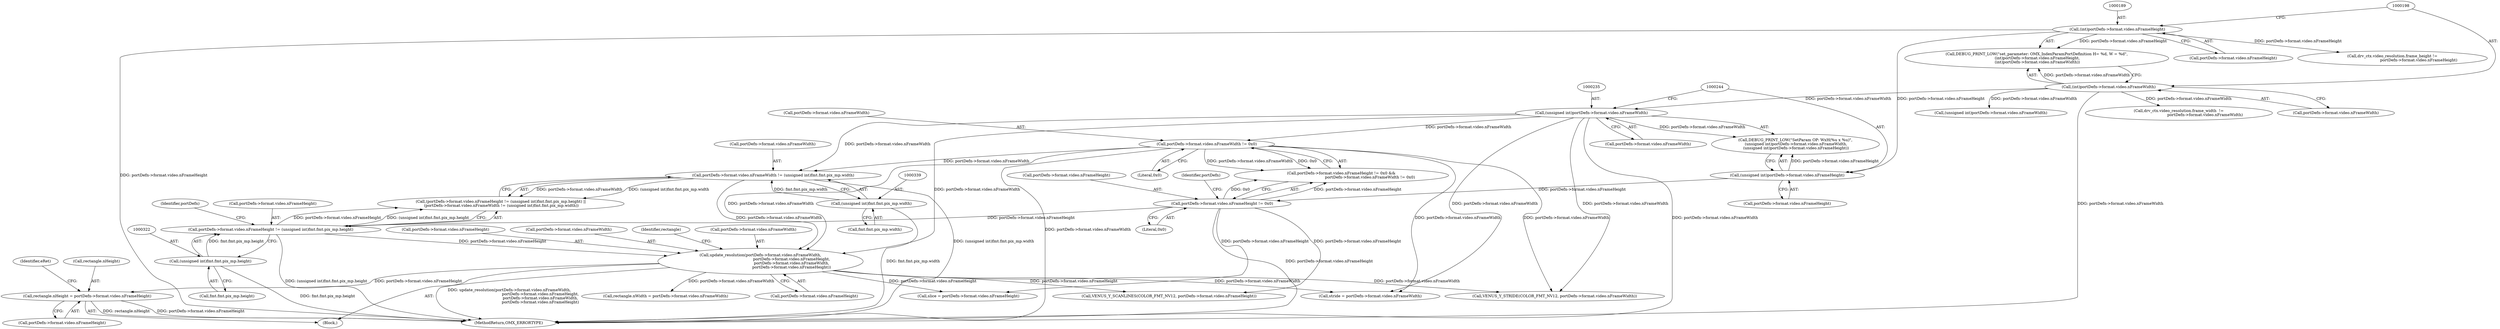 digraph "0_Android_46e305be6e670a5a0041b0b4861122a0f1aabefa_2@pointer" {
"1000401" [label="(Call,rectangle.nHeight = portDefn->format.video.nFrameHeight)"];
"1000351" [label="(Call,update_resolution(portDefn->format.video.nFrameWidth,\n                                                   portDefn->format.video.nFrameHeight,\n                                                   portDefn->format.video.nFrameWidth,\n                                                   portDefn->format.video.nFrameHeight))"];
"1000330" [label="(Call,portDefn->format.video.nFrameWidth != (unsigned int)fmt.fmt.pix_mp.width)"];
"1000234" [label="(Call,(unsigned int)portDefn->format.video.nFrameWidth)"];
"1000197" [label="(Call,(int)portDefn->format.video.nFrameWidth)"];
"1000263" [label="(Call,portDefn->format.video.nFrameWidth != 0x0)"];
"1000338" [label="(Call,(unsigned int)fmt.fmt.pix_mp.width)"];
"1000313" [label="(Call,portDefn->format.video.nFrameHeight != (unsigned int)fmt.fmt.pix_mp.height)"];
"1000254" [label="(Call,portDefn->format.video.nFrameHeight != 0x0)"];
"1000243" [label="(Call,(unsigned int)portDefn->format.video.nFrameHeight)"];
"1000188" [label="(Call,(int)portDefn->format.video.nFrameHeight)"];
"1000321" [label="(Call,(unsigned int)fmt.fmt.pix_mp.height)"];
"1000402" [label="(Call,rectangle.nHeight)"];
"1000331" [label="(Call,portDefn->format.video.nFrameWidth)"];
"1000573" [label="(Call,stride = portDefn->format.video.nFrameWidth)"];
"1000359" [label="(Call,portDefn->format.video.nFrameHeight)"];
"1000264" [label="(Call,portDefn->format.video.nFrameWidth)"];
"1000197" [label="(Call,(int)portDefn->format.video.nFrameWidth)"];
"1000232" [label="(Call,DEBUG_PRINT_LOW(\"SetParam OP: WxH(%u x %u)\",\n (unsigned int)portDefn->format.video.nFrameWidth,\n (unsigned int)portDefn->format.video.nFrameHeight))"];
"1000267" [label="(Identifier,portDefn)"];
"1000351" [label="(Call,update_resolution(portDefn->format.video.nFrameWidth,\n                                                   portDefn->format.video.nFrameHeight,\n                                                   portDefn->format.video.nFrameWidth,\n                                                   portDefn->format.video.nFrameHeight))"];
"1000413" [label="(Identifier,eRet)"];
"1000188" [label="(Call,(int)portDefn->format.video.nFrameHeight)"];
"1000401" [label="(Call,rectangle.nHeight = portDefn->format.video.nFrameHeight)"];
"1003102" [label="(MethodReturn,OMX_ERRORTYPE)"];
"1000186" [label="(Call,DEBUG_PRINT_LOW(\"set_parameter: OMX_IndexParamPortDefinition H= %d, W = %d\",\n (int)portDefn->format.video.nFrameHeight,\n (int)portDefn->format.video.nFrameWidth))"];
"1000373" [label="(Call,portDefn->format.video.nFrameHeight)"];
"1000255" [label="(Call,portDefn->format.video.nFrameHeight)"];
"1000190" [label="(Call,portDefn->format.video.nFrameHeight)"];
"1000551" [label="(Call,VENUS_Y_STRIDE(COLOR_FMT_NV12, portDefn->format.video.nFrameWidth))"];
"1000993" [label="(Call,drv_ctx.video_resolution.frame_width  !=\n                                           portDefn->format.video.nFrameWidth)"];
"1000199" [label="(Call,portDefn->format.video.nFrameWidth)"];
"1000271" [label="(Literal,0x0)"];
"1000562" [label="(Call,VENUS_Y_SCANLINES(COLOR_FMT_NV12, portDefn->format.video.nFrameHeight))"];
"1000980" [label="(Call,drv_ctx.video_resolution.frame_height !=\n                                           portDefn->format.video.nFrameHeight)"];
"1000340" [label="(Call,fmt.fmt.pix_mp.width)"];
"1000405" [label="(Call,portDefn->format.video.nFrameHeight)"];
"1000253" [label="(Call,portDefn->format.video.nFrameHeight != 0x0 &&\n                                               portDefn->format.video.nFrameWidth != 0x0)"];
"1000366" [label="(Call,portDefn->format.video.nFrameWidth)"];
"1000243" [label="(Call,(unsigned int)portDefn->format.video.nFrameHeight)"];
"1000390" [label="(Call,rectangle.nWidth = portDefn->format.video.nFrameWidth)"];
"1000321" [label="(Call,(unsigned int)fmt.fmt.pix_mp.height)"];
"1000254" [label="(Call,portDefn->format.video.nFrameHeight != 0x0)"];
"1000272" [label="(Block,)"];
"1000334" [label="(Identifier,portDefn)"];
"1000245" [label="(Call,portDefn->format.video.nFrameHeight)"];
"1000582" [label="(Call,slice = portDefn->format.video.nFrameHeight)"];
"1000323" [label="(Call,fmt.fmt.pix_mp.height)"];
"1000262" [label="(Literal,0x0)"];
"1000234" [label="(Call,(unsigned int)portDefn->format.video.nFrameWidth)"];
"1000312" [label="(Call,(portDefn->format.video.nFrameHeight != (unsigned int)fmt.fmt.pix_mp.height) ||\n (portDefn->format.video.nFrameWidth != (unsigned int)fmt.fmt.pix_mp.width))"];
"1000314" [label="(Call,portDefn->format.video.nFrameHeight)"];
"1000236" [label="(Call,portDefn->format.video.nFrameWidth)"];
"1000313" [label="(Call,portDefn->format.video.nFrameHeight != (unsigned int)fmt.fmt.pix_mp.height)"];
"1001009" [label="(Call,(unsigned int)portDefn->format.video.nFrameWidth)"];
"1000263" [label="(Call,portDefn->format.video.nFrameWidth != 0x0)"];
"1000338" [label="(Call,(unsigned int)fmt.fmt.pix_mp.width)"];
"1000382" [label="(Identifier,rectangle)"];
"1000352" [label="(Call,portDefn->format.video.nFrameWidth)"];
"1000330" [label="(Call,portDefn->format.video.nFrameWidth != (unsigned int)fmt.fmt.pix_mp.width)"];
"1000401" -> "1000272"  [label="AST: "];
"1000401" -> "1000405"  [label="CFG: "];
"1000402" -> "1000401"  [label="AST: "];
"1000405" -> "1000401"  [label="AST: "];
"1000413" -> "1000401"  [label="CFG: "];
"1000401" -> "1003102"  [label="DDG: portDefn->format.video.nFrameHeight"];
"1000401" -> "1003102"  [label="DDG: rectangle.nHeight"];
"1000351" -> "1000401"  [label="DDG: portDefn->format.video.nFrameHeight"];
"1000351" -> "1000272"  [label="AST: "];
"1000351" -> "1000373"  [label="CFG: "];
"1000352" -> "1000351"  [label="AST: "];
"1000359" -> "1000351"  [label="AST: "];
"1000366" -> "1000351"  [label="AST: "];
"1000373" -> "1000351"  [label="AST: "];
"1000382" -> "1000351"  [label="CFG: "];
"1000351" -> "1003102"  [label="DDG: update_resolution(portDefn->format.video.nFrameWidth,\n                                                   portDefn->format.video.nFrameHeight,\n                                                   portDefn->format.video.nFrameWidth,\n                                                   portDefn->format.video.nFrameHeight)"];
"1000330" -> "1000351"  [label="DDG: portDefn->format.video.nFrameWidth"];
"1000234" -> "1000351"  [label="DDG: portDefn->format.video.nFrameWidth"];
"1000263" -> "1000351"  [label="DDG: portDefn->format.video.nFrameWidth"];
"1000313" -> "1000351"  [label="DDG: portDefn->format.video.nFrameHeight"];
"1000351" -> "1000390"  [label="DDG: portDefn->format.video.nFrameWidth"];
"1000351" -> "1000551"  [label="DDG: portDefn->format.video.nFrameWidth"];
"1000351" -> "1000562"  [label="DDG: portDefn->format.video.nFrameHeight"];
"1000351" -> "1000573"  [label="DDG: portDefn->format.video.nFrameWidth"];
"1000351" -> "1000582"  [label="DDG: portDefn->format.video.nFrameHeight"];
"1000330" -> "1000312"  [label="AST: "];
"1000330" -> "1000338"  [label="CFG: "];
"1000331" -> "1000330"  [label="AST: "];
"1000338" -> "1000330"  [label="AST: "];
"1000312" -> "1000330"  [label="CFG: "];
"1000330" -> "1003102"  [label="DDG: (unsigned int)fmt.fmt.pix_mp.width"];
"1000330" -> "1000312"  [label="DDG: portDefn->format.video.nFrameWidth"];
"1000330" -> "1000312"  [label="DDG: (unsigned int)fmt.fmt.pix_mp.width"];
"1000234" -> "1000330"  [label="DDG: portDefn->format.video.nFrameWidth"];
"1000263" -> "1000330"  [label="DDG: portDefn->format.video.nFrameWidth"];
"1000338" -> "1000330"  [label="DDG: fmt.fmt.pix_mp.width"];
"1000234" -> "1000232"  [label="AST: "];
"1000234" -> "1000236"  [label="CFG: "];
"1000235" -> "1000234"  [label="AST: "];
"1000236" -> "1000234"  [label="AST: "];
"1000244" -> "1000234"  [label="CFG: "];
"1000234" -> "1003102"  [label="DDG: portDefn->format.video.nFrameWidth"];
"1000234" -> "1000232"  [label="DDG: portDefn->format.video.nFrameWidth"];
"1000197" -> "1000234"  [label="DDG: portDefn->format.video.nFrameWidth"];
"1000234" -> "1000263"  [label="DDG: portDefn->format.video.nFrameWidth"];
"1000234" -> "1000551"  [label="DDG: portDefn->format.video.nFrameWidth"];
"1000234" -> "1000573"  [label="DDG: portDefn->format.video.nFrameWidth"];
"1000197" -> "1000186"  [label="AST: "];
"1000197" -> "1000199"  [label="CFG: "];
"1000198" -> "1000197"  [label="AST: "];
"1000199" -> "1000197"  [label="AST: "];
"1000186" -> "1000197"  [label="CFG: "];
"1000197" -> "1003102"  [label="DDG: portDefn->format.video.nFrameWidth"];
"1000197" -> "1000186"  [label="DDG: portDefn->format.video.nFrameWidth"];
"1000197" -> "1000993"  [label="DDG: portDefn->format.video.nFrameWidth"];
"1000197" -> "1001009"  [label="DDG: portDefn->format.video.nFrameWidth"];
"1000263" -> "1000253"  [label="AST: "];
"1000263" -> "1000271"  [label="CFG: "];
"1000264" -> "1000263"  [label="AST: "];
"1000271" -> "1000263"  [label="AST: "];
"1000253" -> "1000263"  [label="CFG: "];
"1000263" -> "1003102"  [label="DDG: portDefn->format.video.nFrameWidth"];
"1000263" -> "1000253"  [label="DDG: portDefn->format.video.nFrameWidth"];
"1000263" -> "1000253"  [label="DDG: 0x0"];
"1000263" -> "1000551"  [label="DDG: portDefn->format.video.nFrameWidth"];
"1000263" -> "1000573"  [label="DDG: portDefn->format.video.nFrameWidth"];
"1000338" -> "1000340"  [label="CFG: "];
"1000339" -> "1000338"  [label="AST: "];
"1000340" -> "1000338"  [label="AST: "];
"1000338" -> "1003102"  [label="DDG: fmt.fmt.pix_mp.width"];
"1000313" -> "1000312"  [label="AST: "];
"1000313" -> "1000321"  [label="CFG: "];
"1000314" -> "1000313"  [label="AST: "];
"1000321" -> "1000313"  [label="AST: "];
"1000334" -> "1000313"  [label="CFG: "];
"1000312" -> "1000313"  [label="CFG: "];
"1000313" -> "1003102"  [label="DDG: (unsigned int)fmt.fmt.pix_mp.height"];
"1000313" -> "1000312"  [label="DDG: portDefn->format.video.nFrameHeight"];
"1000313" -> "1000312"  [label="DDG: (unsigned int)fmt.fmt.pix_mp.height"];
"1000254" -> "1000313"  [label="DDG: portDefn->format.video.nFrameHeight"];
"1000321" -> "1000313"  [label="DDG: fmt.fmt.pix_mp.height"];
"1000254" -> "1000253"  [label="AST: "];
"1000254" -> "1000262"  [label="CFG: "];
"1000255" -> "1000254"  [label="AST: "];
"1000262" -> "1000254"  [label="AST: "];
"1000267" -> "1000254"  [label="CFG: "];
"1000253" -> "1000254"  [label="CFG: "];
"1000254" -> "1003102"  [label="DDG: portDefn->format.video.nFrameHeight"];
"1000254" -> "1000253"  [label="DDG: portDefn->format.video.nFrameHeight"];
"1000254" -> "1000253"  [label="DDG: 0x0"];
"1000243" -> "1000254"  [label="DDG: portDefn->format.video.nFrameHeight"];
"1000254" -> "1000562"  [label="DDG: portDefn->format.video.nFrameHeight"];
"1000254" -> "1000582"  [label="DDG: portDefn->format.video.nFrameHeight"];
"1000243" -> "1000232"  [label="AST: "];
"1000243" -> "1000245"  [label="CFG: "];
"1000244" -> "1000243"  [label="AST: "];
"1000245" -> "1000243"  [label="AST: "];
"1000232" -> "1000243"  [label="CFG: "];
"1000243" -> "1000232"  [label="DDG: portDefn->format.video.nFrameHeight"];
"1000188" -> "1000243"  [label="DDG: portDefn->format.video.nFrameHeight"];
"1000188" -> "1000186"  [label="AST: "];
"1000188" -> "1000190"  [label="CFG: "];
"1000189" -> "1000188"  [label="AST: "];
"1000190" -> "1000188"  [label="AST: "];
"1000198" -> "1000188"  [label="CFG: "];
"1000188" -> "1003102"  [label="DDG: portDefn->format.video.nFrameHeight"];
"1000188" -> "1000186"  [label="DDG: portDefn->format.video.nFrameHeight"];
"1000188" -> "1000980"  [label="DDG: portDefn->format.video.nFrameHeight"];
"1000321" -> "1000323"  [label="CFG: "];
"1000322" -> "1000321"  [label="AST: "];
"1000323" -> "1000321"  [label="AST: "];
"1000321" -> "1003102"  [label="DDG: fmt.fmt.pix_mp.height"];
}
